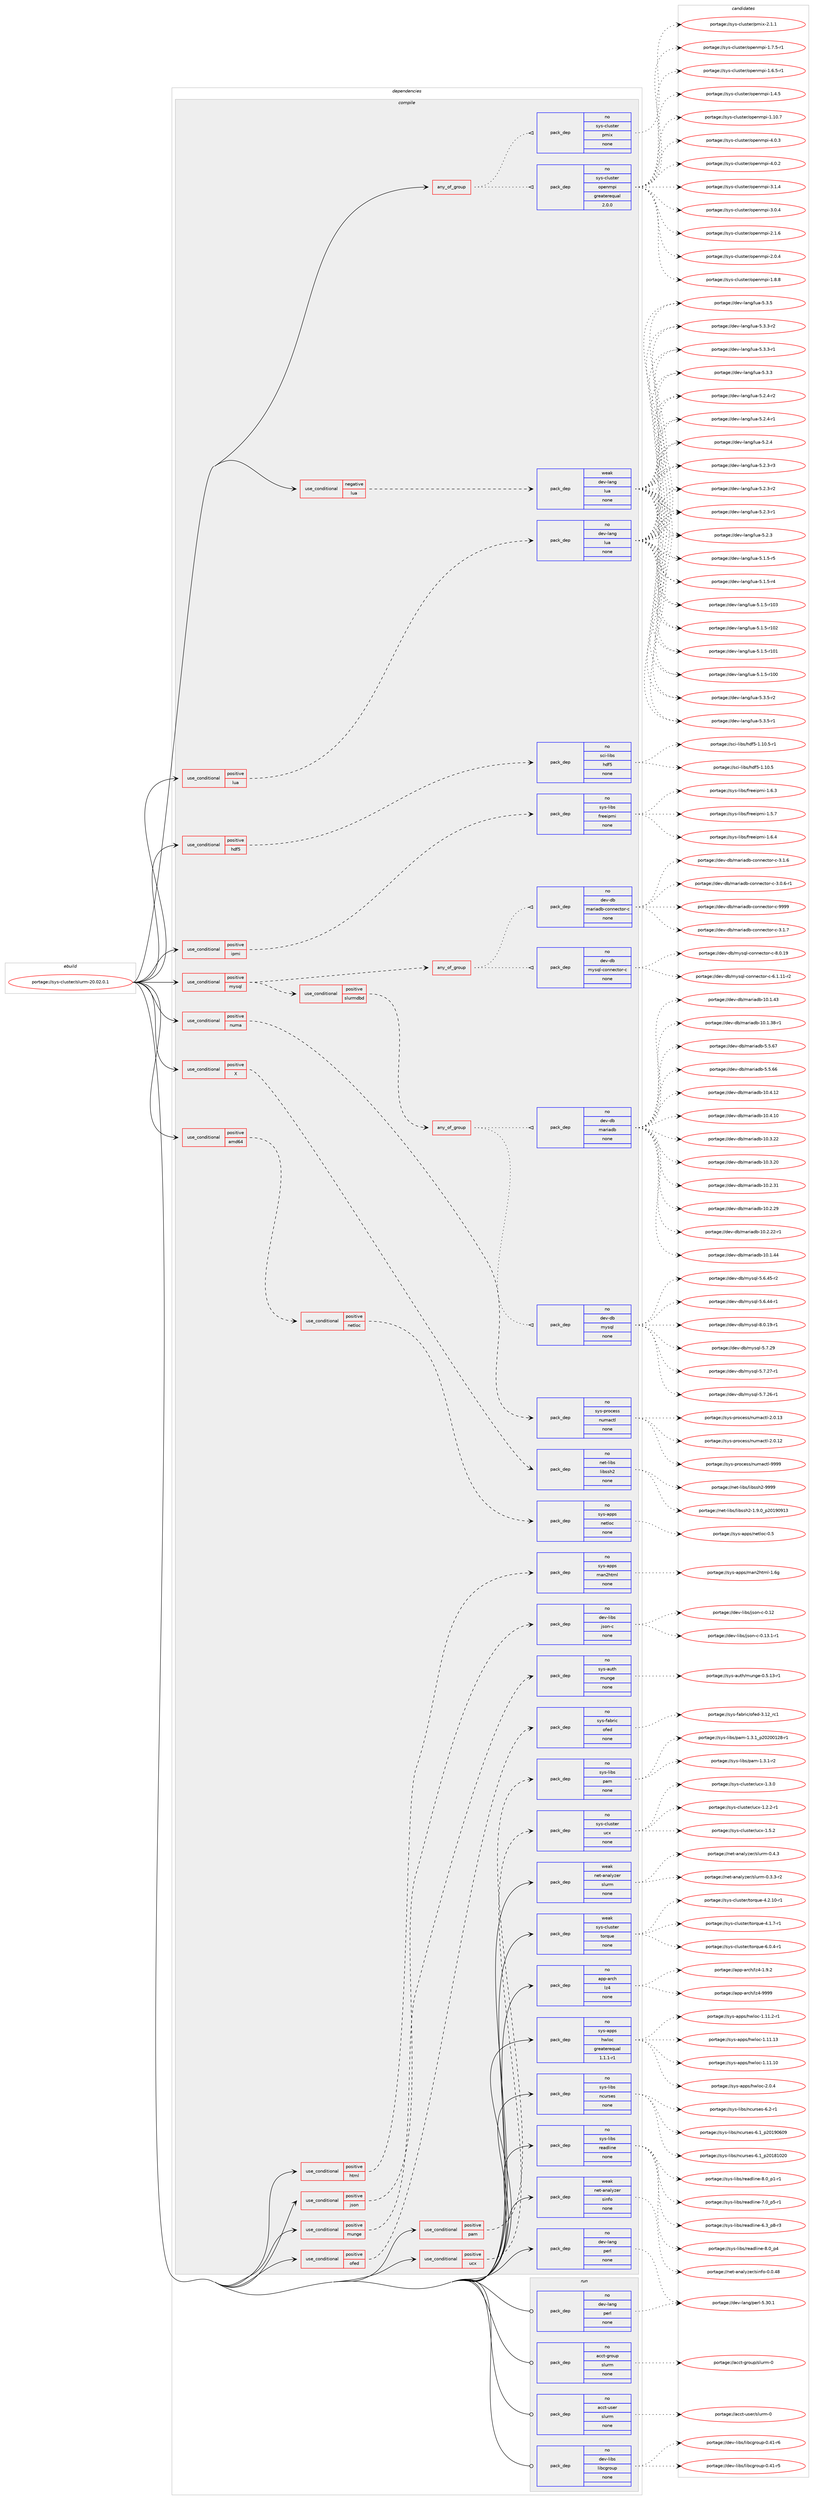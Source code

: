 digraph prolog {

# *************
# Graph options
# *************

newrank=true;
concentrate=true;
compound=true;
graph [rankdir=LR,fontname=Helvetica,fontsize=10,ranksep=1.5];#, ranksep=2.5, nodesep=0.2];
edge  [arrowhead=vee];
node  [fontname=Helvetica,fontsize=10];

# **********
# The ebuild
# **********

subgraph cluster_leftcol {
color=gray;
rank=same;
label=<<i>ebuild</i>>;
id [label="portage://sys-cluster/slurm-20.02.0.1", color=red, width=4, href="../sys-cluster/slurm-20.02.0.1.svg"];
}

# ****************
# The dependencies
# ****************

subgraph cluster_midcol {
color=gray;
label=<<i>dependencies</i>>;
subgraph cluster_compile {
fillcolor="#eeeeee";
style=filled;
label=<<i>compile</i>>;
subgraph any116 {
dependency6524 [label=<<TABLE BORDER="0" CELLBORDER="1" CELLSPACING="0" CELLPADDING="4"><TR><TD CELLPADDING="10">any_of_group</TD></TR></TABLE>>, shape=none, color=red];subgraph pack5395 {
dependency6525 [label=<<TABLE BORDER="0" CELLBORDER="1" CELLSPACING="0" CELLPADDING="4" WIDTH="220"><TR><TD ROWSPAN="6" CELLPADDING="30">pack_dep</TD></TR><TR><TD WIDTH="110">no</TD></TR><TR><TD>sys-cluster</TD></TR><TR><TD>pmix</TD></TR><TR><TD>none</TD></TR><TR><TD></TD></TR></TABLE>>, shape=none, color=blue];
}
dependency6524:e -> dependency6525:w [weight=20,style="dotted",arrowhead="oinv"];
subgraph pack5396 {
dependency6526 [label=<<TABLE BORDER="0" CELLBORDER="1" CELLSPACING="0" CELLPADDING="4" WIDTH="220"><TR><TD ROWSPAN="6" CELLPADDING="30">pack_dep</TD></TR><TR><TD WIDTH="110">no</TD></TR><TR><TD>sys-cluster</TD></TR><TR><TD>openmpi</TD></TR><TR><TD>greaterequal</TD></TR><TR><TD>2.0.0</TD></TR></TABLE>>, shape=none, color=blue];
}
dependency6524:e -> dependency6526:w [weight=20,style="dotted",arrowhead="oinv"];
}
id:e -> dependency6524:w [weight=20,style="solid",arrowhead="vee"];
subgraph cond1011 {
dependency6527 [label=<<TABLE BORDER="0" CELLBORDER="1" CELLSPACING="0" CELLPADDING="4"><TR><TD ROWSPAN="3" CELLPADDING="10">use_conditional</TD></TR><TR><TD>negative</TD></TR><TR><TD>lua</TD></TR></TABLE>>, shape=none, color=red];
subgraph pack5397 {
dependency6528 [label=<<TABLE BORDER="0" CELLBORDER="1" CELLSPACING="0" CELLPADDING="4" WIDTH="220"><TR><TD ROWSPAN="6" CELLPADDING="30">pack_dep</TD></TR><TR><TD WIDTH="110">weak</TD></TR><TR><TD>dev-lang</TD></TR><TR><TD>lua</TD></TR><TR><TD>none</TD></TR><TR><TD></TD></TR></TABLE>>, shape=none, color=blue];
}
dependency6527:e -> dependency6528:w [weight=20,style="dashed",arrowhead="vee"];
}
id:e -> dependency6527:w [weight=20,style="solid",arrowhead="vee"];
subgraph cond1012 {
dependency6529 [label=<<TABLE BORDER="0" CELLBORDER="1" CELLSPACING="0" CELLPADDING="4"><TR><TD ROWSPAN="3" CELLPADDING="10">use_conditional</TD></TR><TR><TD>positive</TD></TR><TR><TD>X</TD></TR></TABLE>>, shape=none, color=red];
subgraph pack5398 {
dependency6530 [label=<<TABLE BORDER="0" CELLBORDER="1" CELLSPACING="0" CELLPADDING="4" WIDTH="220"><TR><TD ROWSPAN="6" CELLPADDING="30">pack_dep</TD></TR><TR><TD WIDTH="110">no</TD></TR><TR><TD>net-libs</TD></TR><TR><TD>libssh2</TD></TR><TR><TD>none</TD></TR><TR><TD></TD></TR></TABLE>>, shape=none, color=blue];
}
dependency6529:e -> dependency6530:w [weight=20,style="dashed",arrowhead="vee"];
}
id:e -> dependency6529:w [weight=20,style="solid",arrowhead="vee"];
subgraph cond1013 {
dependency6531 [label=<<TABLE BORDER="0" CELLBORDER="1" CELLSPACING="0" CELLPADDING="4"><TR><TD ROWSPAN="3" CELLPADDING="10">use_conditional</TD></TR><TR><TD>positive</TD></TR><TR><TD>amd64</TD></TR></TABLE>>, shape=none, color=red];
subgraph cond1014 {
dependency6532 [label=<<TABLE BORDER="0" CELLBORDER="1" CELLSPACING="0" CELLPADDING="4"><TR><TD ROWSPAN="3" CELLPADDING="10">use_conditional</TD></TR><TR><TD>positive</TD></TR><TR><TD>netloc</TD></TR></TABLE>>, shape=none, color=red];
subgraph pack5399 {
dependency6533 [label=<<TABLE BORDER="0" CELLBORDER="1" CELLSPACING="0" CELLPADDING="4" WIDTH="220"><TR><TD ROWSPAN="6" CELLPADDING="30">pack_dep</TD></TR><TR><TD WIDTH="110">no</TD></TR><TR><TD>sys-apps</TD></TR><TR><TD>netloc</TD></TR><TR><TD>none</TD></TR><TR><TD></TD></TR></TABLE>>, shape=none, color=blue];
}
dependency6532:e -> dependency6533:w [weight=20,style="dashed",arrowhead="vee"];
}
dependency6531:e -> dependency6532:w [weight=20,style="dashed",arrowhead="vee"];
}
id:e -> dependency6531:w [weight=20,style="solid",arrowhead="vee"];
subgraph cond1015 {
dependency6534 [label=<<TABLE BORDER="0" CELLBORDER="1" CELLSPACING="0" CELLPADDING="4"><TR><TD ROWSPAN="3" CELLPADDING="10">use_conditional</TD></TR><TR><TD>positive</TD></TR><TR><TD>hdf5</TD></TR></TABLE>>, shape=none, color=red];
subgraph pack5400 {
dependency6535 [label=<<TABLE BORDER="0" CELLBORDER="1" CELLSPACING="0" CELLPADDING="4" WIDTH="220"><TR><TD ROWSPAN="6" CELLPADDING="30">pack_dep</TD></TR><TR><TD WIDTH="110">no</TD></TR><TR><TD>sci-libs</TD></TR><TR><TD>hdf5</TD></TR><TR><TD>none</TD></TR><TR><TD></TD></TR></TABLE>>, shape=none, color=blue];
}
dependency6534:e -> dependency6535:w [weight=20,style="dashed",arrowhead="vee"];
}
id:e -> dependency6534:w [weight=20,style="solid",arrowhead="vee"];
subgraph cond1016 {
dependency6536 [label=<<TABLE BORDER="0" CELLBORDER="1" CELLSPACING="0" CELLPADDING="4"><TR><TD ROWSPAN="3" CELLPADDING="10">use_conditional</TD></TR><TR><TD>positive</TD></TR><TR><TD>html</TD></TR></TABLE>>, shape=none, color=red];
subgraph pack5401 {
dependency6537 [label=<<TABLE BORDER="0" CELLBORDER="1" CELLSPACING="0" CELLPADDING="4" WIDTH="220"><TR><TD ROWSPAN="6" CELLPADDING="30">pack_dep</TD></TR><TR><TD WIDTH="110">no</TD></TR><TR><TD>sys-apps</TD></TR><TR><TD>man2html</TD></TR><TR><TD>none</TD></TR><TR><TD></TD></TR></TABLE>>, shape=none, color=blue];
}
dependency6536:e -> dependency6537:w [weight=20,style="dashed",arrowhead="vee"];
}
id:e -> dependency6536:w [weight=20,style="solid",arrowhead="vee"];
subgraph cond1017 {
dependency6538 [label=<<TABLE BORDER="0" CELLBORDER="1" CELLSPACING="0" CELLPADDING="4"><TR><TD ROWSPAN="3" CELLPADDING="10">use_conditional</TD></TR><TR><TD>positive</TD></TR><TR><TD>ipmi</TD></TR></TABLE>>, shape=none, color=red];
subgraph pack5402 {
dependency6539 [label=<<TABLE BORDER="0" CELLBORDER="1" CELLSPACING="0" CELLPADDING="4" WIDTH="220"><TR><TD ROWSPAN="6" CELLPADDING="30">pack_dep</TD></TR><TR><TD WIDTH="110">no</TD></TR><TR><TD>sys-libs</TD></TR><TR><TD>freeipmi</TD></TR><TR><TD>none</TD></TR><TR><TD></TD></TR></TABLE>>, shape=none, color=blue];
}
dependency6538:e -> dependency6539:w [weight=20,style="dashed",arrowhead="vee"];
}
id:e -> dependency6538:w [weight=20,style="solid",arrowhead="vee"];
subgraph cond1018 {
dependency6540 [label=<<TABLE BORDER="0" CELLBORDER="1" CELLSPACING="0" CELLPADDING="4"><TR><TD ROWSPAN="3" CELLPADDING="10">use_conditional</TD></TR><TR><TD>positive</TD></TR><TR><TD>json</TD></TR></TABLE>>, shape=none, color=red];
subgraph pack5403 {
dependency6541 [label=<<TABLE BORDER="0" CELLBORDER="1" CELLSPACING="0" CELLPADDING="4" WIDTH="220"><TR><TD ROWSPAN="6" CELLPADDING="30">pack_dep</TD></TR><TR><TD WIDTH="110">no</TD></TR><TR><TD>dev-libs</TD></TR><TR><TD>json-c</TD></TR><TR><TD>none</TD></TR><TR><TD></TD></TR></TABLE>>, shape=none, color=blue];
}
dependency6540:e -> dependency6541:w [weight=20,style="dashed",arrowhead="vee"];
}
id:e -> dependency6540:w [weight=20,style="solid",arrowhead="vee"];
subgraph cond1019 {
dependency6542 [label=<<TABLE BORDER="0" CELLBORDER="1" CELLSPACING="0" CELLPADDING="4"><TR><TD ROWSPAN="3" CELLPADDING="10">use_conditional</TD></TR><TR><TD>positive</TD></TR><TR><TD>lua</TD></TR></TABLE>>, shape=none, color=red];
subgraph pack5404 {
dependency6543 [label=<<TABLE BORDER="0" CELLBORDER="1" CELLSPACING="0" CELLPADDING="4" WIDTH="220"><TR><TD ROWSPAN="6" CELLPADDING="30">pack_dep</TD></TR><TR><TD WIDTH="110">no</TD></TR><TR><TD>dev-lang</TD></TR><TR><TD>lua</TD></TR><TR><TD>none</TD></TR><TR><TD></TD></TR></TABLE>>, shape=none, color=blue];
}
dependency6542:e -> dependency6543:w [weight=20,style="dashed",arrowhead="vee"];
}
id:e -> dependency6542:w [weight=20,style="solid",arrowhead="vee"];
subgraph cond1020 {
dependency6544 [label=<<TABLE BORDER="0" CELLBORDER="1" CELLSPACING="0" CELLPADDING="4"><TR><TD ROWSPAN="3" CELLPADDING="10">use_conditional</TD></TR><TR><TD>positive</TD></TR><TR><TD>munge</TD></TR></TABLE>>, shape=none, color=red];
subgraph pack5405 {
dependency6545 [label=<<TABLE BORDER="0" CELLBORDER="1" CELLSPACING="0" CELLPADDING="4" WIDTH="220"><TR><TD ROWSPAN="6" CELLPADDING="30">pack_dep</TD></TR><TR><TD WIDTH="110">no</TD></TR><TR><TD>sys-auth</TD></TR><TR><TD>munge</TD></TR><TR><TD>none</TD></TR><TR><TD></TD></TR></TABLE>>, shape=none, color=blue];
}
dependency6544:e -> dependency6545:w [weight=20,style="dashed",arrowhead="vee"];
}
id:e -> dependency6544:w [weight=20,style="solid",arrowhead="vee"];
subgraph cond1021 {
dependency6546 [label=<<TABLE BORDER="0" CELLBORDER="1" CELLSPACING="0" CELLPADDING="4"><TR><TD ROWSPAN="3" CELLPADDING="10">use_conditional</TD></TR><TR><TD>positive</TD></TR><TR><TD>mysql</TD></TR></TABLE>>, shape=none, color=red];
subgraph any117 {
dependency6547 [label=<<TABLE BORDER="0" CELLBORDER="1" CELLSPACING="0" CELLPADDING="4"><TR><TD CELLPADDING="10">any_of_group</TD></TR></TABLE>>, shape=none, color=red];subgraph pack5406 {
dependency6548 [label=<<TABLE BORDER="0" CELLBORDER="1" CELLSPACING="0" CELLPADDING="4" WIDTH="220"><TR><TD ROWSPAN="6" CELLPADDING="30">pack_dep</TD></TR><TR><TD WIDTH="110">no</TD></TR><TR><TD>dev-db</TD></TR><TR><TD>mariadb-connector-c</TD></TR><TR><TD>none</TD></TR><TR><TD></TD></TR></TABLE>>, shape=none, color=blue];
}
dependency6547:e -> dependency6548:w [weight=20,style="dotted",arrowhead="oinv"];
subgraph pack5407 {
dependency6549 [label=<<TABLE BORDER="0" CELLBORDER="1" CELLSPACING="0" CELLPADDING="4" WIDTH="220"><TR><TD ROWSPAN="6" CELLPADDING="30">pack_dep</TD></TR><TR><TD WIDTH="110">no</TD></TR><TR><TD>dev-db</TD></TR><TR><TD>mysql-connector-c</TD></TR><TR><TD>none</TD></TR><TR><TD></TD></TR></TABLE>>, shape=none, color=blue];
}
dependency6547:e -> dependency6549:w [weight=20,style="dotted",arrowhead="oinv"];
}
dependency6546:e -> dependency6547:w [weight=20,style="dashed",arrowhead="vee"];
subgraph cond1022 {
dependency6550 [label=<<TABLE BORDER="0" CELLBORDER="1" CELLSPACING="0" CELLPADDING="4"><TR><TD ROWSPAN="3" CELLPADDING="10">use_conditional</TD></TR><TR><TD>positive</TD></TR><TR><TD>slurmdbd</TD></TR></TABLE>>, shape=none, color=red];
subgraph any118 {
dependency6551 [label=<<TABLE BORDER="0" CELLBORDER="1" CELLSPACING="0" CELLPADDING="4"><TR><TD CELLPADDING="10">any_of_group</TD></TR></TABLE>>, shape=none, color=red];subgraph pack5408 {
dependency6552 [label=<<TABLE BORDER="0" CELLBORDER="1" CELLSPACING="0" CELLPADDING="4" WIDTH="220"><TR><TD ROWSPAN="6" CELLPADDING="30">pack_dep</TD></TR><TR><TD WIDTH="110">no</TD></TR><TR><TD>dev-db</TD></TR><TR><TD>mariadb</TD></TR><TR><TD>none</TD></TR><TR><TD></TD></TR></TABLE>>, shape=none, color=blue];
}
dependency6551:e -> dependency6552:w [weight=20,style="dotted",arrowhead="oinv"];
subgraph pack5409 {
dependency6553 [label=<<TABLE BORDER="0" CELLBORDER="1" CELLSPACING="0" CELLPADDING="4" WIDTH="220"><TR><TD ROWSPAN="6" CELLPADDING="30">pack_dep</TD></TR><TR><TD WIDTH="110">no</TD></TR><TR><TD>dev-db</TD></TR><TR><TD>mysql</TD></TR><TR><TD>none</TD></TR><TR><TD></TD></TR></TABLE>>, shape=none, color=blue];
}
dependency6551:e -> dependency6553:w [weight=20,style="dotted",arrowhead="oinv"];
}
dependency6550:e -> dependency6551:w [weight=20,style="dashed",arrowhead="vee"];
}
dependency6546:e -> dependency6550:w [weight=20,style="dashed",arrowhead="vee"];
}
id:e -> dependency6546:w [weight=20,style="solid",arrowhead="vee"];
subgraph cond1023 {
dependency6554 [label=<<TABLE BORDER="0" CELLBORDER="1" CELLSPACING="0" CELLPADDING="4"><TR><TD ROWSPAN="3" CELLPADDING="10">use_conditional</TD></TR><TR><TD>positive</TD></TR><TR><TD>numa</TD></TR></TABLE>>, shape=none, color=red];
subgraph pack5410 {
dependency6555 [label=<<TABLE BORDER="0" CELLBORDER="1" CELLSPACING="0" CELLPADDING="4" WIDTH="220"><TR><TD ROWSPAN="6" CELLPADDING="30">pack_dep</TD></TR><TR><TD WIDTH="110">no</TD></TR><TR><TD>sys-process</TD></TR><TR><TD>numactl</TD></TR><TR><TD>none</TD></TR><TR><TD></TD></TR></TABLE>>, shape=none, color=blue];
}
dependency6554:e -> dependency6555:w [weight=20,style="dashed",arrowhead="vee"];
}
id:e -> dependency6554:w [weight=20,style="solid",arrowhead="vee"];
subgraph cond1024 {
dependency6556 [label=<<TABLE BORDER="0" CELLBORDER="1" CELLSPACING="0" CELLPADDING="4"><TR><TD ROWSPAN="3" CELLPADDING="10">use_conditional</TD></TR><TR><TD>positive</TD></TR><TR><TD>ofed</TD></TR></TABLE>>, shape=none, color=red];
subgraph pack5411 {
dependency6557 [label=<<TABLE BORDER="0" CELLBORDER="1" CELLSPACING="0" CELLPADDING="4" WIDTH="220"><TR><TD ROWSPAN="6" CELLPADDING="30">pack_dep</TD></TR><TR><TD WIDTH="110">no</TD></TR><TR><TD>sys-fabric</TD></TR><TR><TD>ofed</TD></TR><TR><TD>none</TD></TR><TR><TD></TD></TR></TABLE>>, shape=none, color=blue];
}
dependency6556:e -> dependency6557:w [weight=20,style="dashed",arrowhead="vee"];
}
id:e -> dependency6556:w [weight=20,style="solid",arrowhead="vee"];
subgraph cond1025 {
dependency6558 [label=<<TABLE BORDER="0" CELLBORDER="1" CELLSPACING="0" CELLPADDING="4"><TR><TD ROWSPAN="3" CELLPADDING="10">use_conditional</TD></TR><TR><TD>positive</TD></TR><TR><TD>pam</TD></TR></TABLE>>, shape=none, color=red];
subgraph pack5412 {
dependency6559 [label=<<TABLE BORDER="0" CELLBORDER="1" CELLSPACING="0" CELLPADDING="4" WIDTH="220"><TR><TD ROWSPAN="6" CELLPADDING="30">pack_dep</TD></TR><TR><TD WIDTH="110">no</TD></TR><TR><TD>sys-libs</TD></TR><TR><TD>pam</TD></TR><TR><TD>none</TD></TR><TR><TD></TD></TR></TABLE>>, shape=none, color=blue];
}
dependency6558:e -> dependency6559:w [weight=20,style="dashed",arrowhead="vee"];
}
id:e -> dependency6558:w [weight=20,style="solid",arrowhead="vee"];
subgraph cond1026 {
dependency6560 [label=<<TABLE BORDER="0" CELLBORDER="1" CELLSPACING="0" CELLPADDING="4"><TR><TD ROWSPAN="3" CELLPADDING="10">use_conditional</TD></TR><TR><TD>positive</TD></TR><TR><TD>ucx</TD></TR></TABLE>>, shape=none, color=red];
subgraph pack5413 {
dependency6561 [label=<<TABLE BORDER="0" CELLBORDER="1" CELLSPACING="0" CELLPADDING="4" WIDTH="220"><TR><TD ROWSPAN="6" CELLPADDING="30">pack_dep</TD></TR><TR><TD WIDTH="110">no</TD></TR><TR><TD>sys-cluster</TD></TR><TR><TD>ucx</TD></TR><TR><TD>none</TD></TR><TR><TD></TD></TR></TABLE>>, shape=none, color=blue];
}
dependency6560:e -> dependency6561:w [weight=20,style="dashed",arrowhead="vee"];
}
id:e -> dependency6560:w [weight=20,style="solid",arrowhead="vee"];
subgraph pack5414 {
dependency6562 [label=<<TABLE BORDER="0" CELLBORDER="1" CELLSPACING="0" CELLPADDING="4" WIDTH="220"><TR><TD ROWSPAN="6" CELLPADDING="30">pack_dep</TD></TR><TR><TD WIDTH="110">no</TD></TR><TR><TD>app-arch</TD></TR><TR><TD>lz4</TD></TR><TR><TD>none</TD></TR><TR><TD></TD></TR></TABLE>>, shape=none, color=blue];
}
id:e -> dependency6562:w [weight=20,style="solid",arrowhead="vee"];
subgraph pack5415 {
dependency6563 [label=<<TABLE BORDER="0" CELLBORDER="1" CELLSPACING="0" CELLPADDING="4" WIDTH="220"><TR><TD ROWSPAN="6" CELLPADDING="30">pack_dep</TD></TR><TR><TD WIDTH="110">no</TD></TR><TR><TD>dev-lang</TD></TR><TR><TD>perl</TD></TR><TR><TD>none</TD></TR><TR><TD></TD></TR></TABLE>>, shape=none, color=blue];
}
id:e -> dependency6563:w [weight=20,style="solid",arrowhead="vee"];
subgraph pack5416 {
dependency6564 [label=<<TABLE BORDER="0" CELLBORDER="1" CELLSPACING="0" CELLPADDING="4" WIDTH="220"><TR><TD ROWSPAN="6" CELLPADDING="30">pack_dep</TD></TR><TR><TD WIDTH="110">no</TD></TR><TR><TD>sys-apps</TD></TR><TR><TD>hwloc</TD></TR><TR><TD>greaterequal</TD></TR><TR><TD>1.1.1-r1</TD></TR></TABLE>>, shape=none, color=blue];
}
id:e -> dependency6564:w [weight=20,style="solid",arrowhead="vee"];
subgraph pack5417 {
dependency6565 [label=<<TABLE BORDER="0" CELLBORDER="1" CELLSPACING="0" CELLPADDING="4" WIDTH="220"><TR><TD ROWSPAN="6" CELLPADDING="30">pack_dep</TD></TR><TR><TD WIDTH="110">no</TD></TR><TR><TD>sys-libs</TD></TR><TR><TD>ncurses</TD></TR><TR><TD>none</TD></TR><TR><TD></TD></TR></TABLE>>, shape=none, color=blue];
}
id:e -> dependency6565:w [weight=20,style="solid",arrowhead="vee"];
subgraph pack5418 {
dependency6566 [label=<<TABLE BORDER="0" CELLBORDER="1" CELLSPACING="0" CELLPADDING="4" WIDTH="220"><TR><TD ROWSPAN="6" CELLPADDING="30">pack_dep</TD></TR><TR><TD WIDTH="110">no</TD></TR><TR><TD>sys-libs</TD></TR><TR><TD>readline</TD></TR><TR><TD>none</TD></TR><TR><TD></TD></TR></TABLE>>, shape=none, color=blue];
}
id:e -> dependency6566:w [weight=20,style="solid",arrowhead="vee"];
subgraph pack5419 {
dependency6567 [label=<<TABLE BORDER="0" CELLBORDER="1" CELLSPACING="0" CELLPADDING="4" WIDTH="220"><TR><TD ROWSPAN="6" CELLPADDING="30">pack_dep</TD></TR><TR><TD WIDTH="110">weak</TD></TR><TR><TD>net-analyzer</TD></TR><TR><TD>sinfo</TD></TR><TR><TD>none</TD></TR><TR><TD></TD></TR></TABLE>>, shape=none, color=blue];
}
id:e -> dependency6567:w [weight=20,style="solid",arrowhead="vee"];
subgraph pack5420 {
dependency6568 [label=<<TABLE BORDER="0" CELLBORDER="1" CELLSPACING="0" CELLPADDING="4" WIDTH="220"><TR><TD ROWSPAN="6" CELLPADDING="30">pack_dep</TD></TR><TR><TD WIDTH="110">weak</TD></TR><TR><TD>net-analyzer</TD></TR><TR><TD>slurm</TD></TR><TR><TD>none</TD></TR><TR><TD></TD></TR></TABLE>>, shape=none, color=blue];
}
id:e -> dependency6568:w [weight=20,style="solid",arrowhead="vee"];
subgraph pack5421 {
dependency6569 [label=<<TABLE BORDER="0" CELLBORDER="1" CELLSPACING="0" CELLPADDING="4" WIDTH="220"><TR><TD ROWSPAN="6" CELLPADDING="30">pack_dep</TD></TR><TR><TD WIDTH="110">weak</TD></TR><TR><TD>sys-cluster</TD></TR><TR><TD>torque</TD></TR><TR><TD>none</TD></TR><TR><TD></TD></TR></TABLE>>, shape=none, color=blue];
}
id:e -> dependency6569:w [weight=20,style="solid",arrowhead="vee"];
}
subgraph cluster_compileandrun {
fillcolor="#eeeeee";
style=filled;
label=<<i>compile and run</i>>;
}
subgraph cluster_run {
fillcolor="#eeeeee";
style=filled;
label=<<i>run</i>>;
subgraph pack5422 {
dependency6570 [label=<<TABLE BORDER="0" CELLBORDER="1" CELLSPACING="0" CELLPADDING="4" WIDTH="220"><TR><TD ROWSPAN="6" CELLPADDING="30">pack_dep</TD></TR><TR><TD WIDTH="110">no</TD></TR><TR><TD>acct-group</TD></TR><TR><TD>slurm</TD></TR><TR><TD>none</TD></TR><TR><TD></TD></TR></TABLE>>, shape=none, color=blue];
}
id:e -> dependency6570:w [weight=20,style="solid",arrowhead="odot"];
subgraph pack5423 {
dependency6571 [label=<<TABLE BORDER="0" CELLBORDER="1" CELLSPACING="0" CELLPADDING="4" WIDTH="220"><TR><TD ROWSPAN="6" CELLPADDING="30">pack_dep</TD></TR><TR><TD WIDTH="110">no</TD></TR><TR><TD>acct-user</TD></TR><TR><TD>slurm</TD></TR><TR><TD>none</TD></TR><TR><TD></TD></TR></TABLE>>, shape=none, color=blue];
}
id:e -> dependency6571:w [weight=20,style="solid",arrowhead="odot"];
subgraph pack5424 {
dependency6572 [label=<<TABLE BORDER="0" CELLBORDER="1" CELLSPACING="0" CELLPADDING="4" WIDTH="220"><TR><TD ROWSPAN="6" CELLPADDING="30">pack_dep</TD></TR><TR><TD WIDTH="110">no</TD></TR><TR><TD>dev-lang</TD></TR><TR><TD>perl</TD></TR><TR><TD>none</TD></TR><TR><TD></TD></TR></TABLE>>, shape=none, color=blue];
}
id:e -> dependency6572:w [weight=20,style="solid",arrowhead="odot"];
subgraph pack5425 {
dependency6573 [label=<<TABLE BORDER="0" CELLBORDER="1" CELLSPACING="0" CELLPADDING="4" WIDTH="220"><TR><TD ROWSPAN="6" CELLPADDING="30">pack_dep</TD></TR><TR><TD WIDTH="110">no</TD></TR><TR><TD>dev-libs</TD></TR><TR><TD>libcgroup</TD></TR><TR><TD>none</TD></TR><TR><TD></TD></TR></TABLE>>, shape=none, color=blue];
}
id:e -> dependency6573:w [weight=20,style="solid",arrowhead="odot"];
}
}

# **************
# The candidates
# **************

subgraph cluster_choices {
rank=same;
color=gray;
label=<<i>candidates</i>>;

subgraph choice5395 {
color=black;
nodesep=1;
choice115121115459910811711511610111447112109105120455046494649 [label="portage://sys-cluster/pmix-2.1.1", color=red, width=4,href="../sys-cluster/pmix-2.1.1.svg"];
dependency6525:e -> choice115121115459910811711511610111447112109105120455046494649:w [style=dotted,weight="100"];
}
subgraph choice5396 {
color=black;
nodesep=1;
choice115121115459910811711511610111447111112101110109112105455246484651 [label="portage://sys-cluster/openmpi-4.0.3", color=red, width=4,href="../sys-cluster/openmpi-4.0.3.svg"];
choice115121115459910811711511610111447111112101110109112105455246484650 [label="portage://sys-cluster/openmpi-4.0.2", color=red, width=4,href="../sys-cluster/openmpi-4.0.2.svg"];
choice115121115459910811711511610111447111112101110109112105455146494652 [label="portage://sys-cluster/openmpi-3.1.4", color=red, width=4,href="../sys-cluster/openmpi-3.1.4.svg"];
choice115121115459910811711511610111447111112101110109112105455146484652 [label="portage://sys-cluster/openmpi-3.0.4", color=red, width=4,href="../sys-cluster/openmpi-3.0.4.svg"];
choice115121115459910811711511610111447111112101110109112105455046494654 [label="portage://sys-cluster/openmpi-2.1.6", color=red, width=4,href="../sys-cluster/openmpi-2.1.6.svg"];
choice115121115459910811711511610111447111112101110109112105455046484652 [label="portage://sys-cluster/openmpi-2.0.4", color=red, width=4,href="../sys-cluster/openmpi-2.0.4.svg"];
choice115121115459910811711511610111447111112101110109112105454946564656 [label="portage://sys-cluster/openmpi-1.8.8", color=red, width=4,href="../sys-cluster/openmpi-1.8.8.svg"];
choice1151211154599108117115116101114471111121011101091121054549465546534511449 [label="portage://sys-cluster/openmpi-1.7.5-r1", color=red, width=4,href="../sys-cluster/openmpi-1.7.5-r1.svg"];
choice1151211154599108117115116101114471111121011101091121054549465446534511449 [label="portage://sys-cluster/openmpi-1.6.5-r1", color=red, width=4,href="../sys-cluster/openmpi-1.6.5-r1.svg"];
choice115121115459910811711511610111447111112101110109112105454946524653 [label="portage://sys-cluster/openmpi-1.4.5", color=red, width=4,href="../sys-cluster/openmpi-1.4.5.svg"];
choice11512111545991081171151161011144711111210111010911210545494649484655 [label="portage://sys-cluster/openmpi-1.10.7", color=red, width=4,href="../sys-cluster/openmpi-1.10.7.svg"];
dependency6526:e -> choice115121115459910811711511610111447111112101110109112105455246484651:w [style=dotted,weight="100"];
dependency6526:e -> choice115121115459910811711511610111447111112101110109112105455246484650:w [style=dotted,weight="100"];
dependency6526:e -> choice115121115459910811711511610111447111112101110109112105455146494652:w [style=dotted,weight="100"];
dependency6526:e -> choice115121115459910811711511610111447111112101110109112105455146484652:w [style=dotted,weight="100"];
dependency6526:e -> choice115121115459910811711511610111447111112101110109112105455046494654:w [style=dotted,weight="100"];
dependency6526:e -> choice115121115459910811711511610111447111112101110109112105455046484652:w [style=dotted,weight="100"];
dependency6526:e -> choice115121115459910811711511610111447111112101110109112105454946564656:w [style=dotted,weight="100"];
dependency6526:e -> choice1151211154599108117115116101114471111121011101091121054549465546534511449:w [style=dotted,weight="100"];
dependency6526:e -> choice1151211154599108117115116101114471111121011101091121054549465446534511449:w [style=dotted,weight="100"];
dependency6526:e -> choice115121115459910811711511610111447111112101110109112105454946524653:w [style=dotted,weight="100"];
dependency6526:e -> choice11512111545991081171151161011144711111210111010911210545494649484655:w [style=dotted,weight="100"];
}
subgraph choice5397 {
color=black;
nodesep=1;
choice100101118451089711010347108117974553465146534511450 [label="portage://dev-lang/lua-5.3.5-r2", color=red, width=4,href="../dev-lang/lua-5.3.5-r2.svg"];
choice100101118451089711010347108117974553465146534511449 [label="portage://dev-lang/lua-5.3.5-r1", color=red, width=4,href="../dev-lang/lua-5.3.5-r1.svg"];
choice10010111845108971101034710811797455346514653 [label="portage://dev-lang/lua-5.3.5", color=red, width=4,href="../dev-lang/lua-5.3.5.svg"];
choice100101118451089711010347108117974553465146514511450 [label="portage://dev-lang/lua-5.3.3-r2", color=red, width=4,href="../dev-lang/lua-5.3.3-r2.svg"];
choice100101118451089711010347108117974553465146514511449 [label="portage://dev-lang/lua-5.3.3-r1", color=red, width=4,href="../dev-lang/lua-5.3.3-r1.svg"];
choice10010111845108971101034710811797455346514651 [label="portage://dev-lang/lua-5.3.3", color=red, width=4,href="../dev-lang/lua-5.3.3.svg"];
choice100101118451089711010347108117974553465046524511450 [label="portage://dev-lang/lua-5.2.4-r2", color=red, width=4,href="../dev-lang/lua-5.2.4-r2.svg"];
choice100101118451089711010347108117974553465046524511449 [label="portage://dev-lang/lua-5.2.4-r1", color=red, width=4,href="../dev-lang/lua-5.2.4-r1.svg"];
choice10010111845108971101034710811797455346504652 [label="portage://dev-lang/lua-5.2.4", color=red, width=4,href="../dev-lang/lua-5.2.4.svg"];
choice100101118451089711010347108117974553465046514511451 [label="portage://dev-lang/lua-5.2.3-r3", color=red, width=4,href="../dev-lang/lua-5.2.3-r3.svg"];
choice100101118451089711010347108117974553465046514511450 [label="portage://dev-lang/lua-5.2.3-r2", color=red, width=4,href="../dev-lang/lua-5.2.3-r2.svg"];
choice100101118451089711010347108117974553465046514511449 [label="portage://dev-lang/lua-5.2.3-r1", color=red, width=4,href="../dev-lang/lua-5.2.3-r1.svg"];
choice10010111845108971101034710811797455346504651 [label="portage://dev-lang/lua-5.2.3", color=red, width=4,href="../dev-lang/lua-5.2.3.svg"];
choice100101118451089711010347108117974553464946534511453 [label="portage://dev-lang/lua-5.1.5-r5", color=red, width=4,href="../dev-lang/lua-5.1.5-r5.svg"];
choice100101118451089711010347108117974553464946534511452 [label="portage://dev-lang/lua-5.1.5-r4", color=red, width=4,href="../dev-lang/lua-5.1.5-r4.svg"];
choice1001011184510897110103471081179745534649465345114494851 [label="portage://dev-lang/lua-5.1.5-r103", color=red, width=4,href="../dev-lang/lua-5.1.5-r103.svg"];
choice1001011184510897110103471081179745534649465345114494850 [label="portage://dev-lang/lua-5.1.5-r102", color=red, width=4,href="../dev-lang/lua-5.1.5-r102.svg"];
choice1001011184510897110103471081179745534649465345114494849 [label="portage://dev-lang/lua-5.1.5-r101", color=red, width=4,href="../dev-lang/lua-5.1.5-r101.svg"];
choice1001011184510897110103471081179745534649465345114494848 [label="portage://dev-lang/lua-5.1.5-r100", color=red, width=4,href="../dev-lang/lua-5.1.5-r100.svg"];
dependency6528:e -> choice100101118451089711010347108117974553465146534511450:w [style=dotted,weight="100"];
dependency6528:e -> choice100101118451089711010347108117974553465146534511449:w [style=dotted,weight="100"];
dependency6528:e -> choice10010111845108971101034710811797455346514653:w [style=dotted,weight="100"];
dependency6528:e -> choice100101118451089711010347108117974553465146514511450:w [style=dotted,weight="100"];
dependency6528:e -> choice100101118451089711010347108117974553465146514511449:w [style=dotted,weight="100"];
dependency6528:e -> choice10010111845108971101034710811797455346514651:w [style=dotted,weight="100"];
dependency6528:e -> choice100101118451089711010347108117974553465046524511450:w [style=dotted,weight="100"];
dependency6528:e -> choice100101118451089711010347108117974553465046524511449:w [style=dotted,weight="100"];
dependency6528:e -> choice10010111845108971101034710811797455346504652:w [style=dotted,weight="100"];
dependency6528:e -> choice100101118451089711010347108117974553465046514511451:w [style=dotted,weight="100"];
dependency6528:e -> choice100101118451089711010347108117974553465046514511450:w [style=dotted,weight="100"];
dependency6528:e -> choice100101118451089711010347108117974553465046514511449:w [style=dotted,weight="100"];
dependency6528:e -> choice10010111845108971101034710811797455346504651:w [style=dotted,weight="100"];
dependency6528:e -> choice100101118451089711010347108117974553464946534511453:w [style=dotted,weight="100"];
dependency6528:e -> choice100101118451089711010347108117974553464946534511452:w [style=dotted,weight="100"];
dependency6528:e -> choice1001011184510897110103471081179745534649465345114494851:w [style=dotted,weight="100"];
dependency6528:e -> choice1001011184510897110103471081179745534649465345114494850:w [style=dotted,weight="100"];
dependency6528:e -> choice1001011184510897110103471081179745534649465345114494849:w [style=dotted,weight="100"];
dependency6528:e -> choice1001011184510897110103471081179745534649465345114494848:w [style=dotted,weight="100"];
}
subgraph choice5398 {
color=black;
nodesep=1;
choice11010111645108105981154710810598115115104504557575757 [label="portage://net-libs/libssh2-9999", color=red, width=4,href="../net-libs/libssh2-9999.svg"];
choice1101011164510810598115471081059811511510450454946574648951125048495748574951 [label="portage://net-libs/libssh2-1.9.0_p20190913", color=red, width=4,href="../net-libs/libssh2-1.9.0_p20190913.svg"];
dependency6530:e -> choice11010111645108105981154710810598115115104504557575757:w [style=dotted,weight="100"];
dependency6530:e -> choice1101011164510810598115471081059811511510450454946574648951125048495748574951:w [style=dotted,weight="100"];
}
subgraph choice5399 {
color=black;
nodesep=1;
choice1151211154597112112115471101011161081119945484653 [label="portage://sys-apps/netloc-0.5", color=red, width=4,href="../sys-apps/netloc-0.5.svg"];
dependency6533:e -> choice1151211154597112112115471101011161081119945484653:w [style=dotted,weight="100"];
}
subgraph choice5400 {
color=black;
nodesep=1;
choice1159910545108105981154710410010253454946494846534511449 [label="portage://sci-libs/hdf5-1.10.5-r1", color=red, width=4,href="../sci-libs/hdf5-1.10.5-r1.svg"];
choice115991054510810598115471041001025345494649484653 [label="portage://sci-libs/hdf5-1.10.5", color=red, width=4,href="../sci-libs/hdf5-1.10.5.svg"];
dependency6535:e -> choice1159910545108105981154710410010253454946494846534511449:w [style=dotted,weight="100"];
dependency6535:e -> choice115991054510810598115471041001025345494649484653:w [style=dotted,weight="100"];
}
subgraph choice5401 {
color=black;
nodesep=1;
choice115121115459711211211547109971105010411610910845494654103 [label="portage://sys-apps/man2html-1.6g", color=red, width=4,href="../sys-apps/man2html-1.6g.svg"];
dependency6537:e -> choice115121115459711211211547109971105010411610910845494654103:w [style=dotted,weight="100"];
}
subgraph choice5402 {
color=black;
nodesep=1;
choice115121115451081059811547102114101101105112109105454946544652 [label="portage://sys-libs/freeipmi-1.6.4", color=red, width=4,href="../sys-libs/freeipmi-1.6.4.svg"];
choice115121115451081059811547102114101101105112109105454946544651 [label="portage://sys-libs/freeipmi-1.6.3", color=red, width=4,href="../sys-libs/freeipmi-1.6.3.svg"];
choice115121115451081059811547102114101101105112109105454946534655 [label="portage://sys-libs/freeipmi-1.5.7", color=red, width=4,href="../sys-libs/freeipmi-1.5.7.svg"];
dependency6539:e -> choice115121115451081059811547102114101101105112109105454946544652:w [style=dotted,weight="100"];
dependency6539:e -> choice115121115451081059811547102114101101105112109105454946544651:w [style=dotted,weight="100"];
dependency6539:e -> choice115121115451081059811547102114101101105112109105454946534655:w [style=dotted,weight="100"];
}
subgraph choice5403 {
color=black;
nodesep=1;
choice1001011184510810598115471061151111104599454846495146494511449 [label="portage://dev-libs/json-c-0.13.1-r1", color=red, width=4,href="../dev-libs/json-c-0.13.1-r1.svg"];
choice10010111845108105981154710611511111045994548464950 [label="portage://dev-libs/json-c-0.12", color=red, width=4,href="../dev-libs/json-c-0.12.svg"];
dependency6541:e -> choice1001011184510810598115471061151111104599454846495146494511449:w [style=dotted,weight="100"];
dependency6541:e -> choice10010111845108105981154710611511111045994548464950:w [style=dotted,weight="100"];
}
subgraph choice5404 {
color=black;
nodesep=1;
choice100101118451089711010347108117974553465146534511450 [label="portage://dev-lang/lua-5.3.5-r2", color=red, width=4,href="../dev-lang/lua-5.3.5-r2.svg"];
choice100101118451089711010347108117974553465146534511449 [label="portage://dev-lang/lua-5.3.5-r1", color=red, width=4,href="../dev-lang/lua-5.3.5-r1.svg"];
choice10010111845108971101034710811797455346514653 [label="portage://dev-lang/lua-5.3.5", color=red, width=4,href="../dev-lang/lua-5.3.5.svg"];
choice100101118451089711010347108117974553465146514511450 [label="portage://dev-lang/lua-5.3.3-r2", color=red, width=4,href="../dev-lang/lua-5.3.3-r2.svg"];
choice100101118451089711010347108117974553465146514511449 [label="portage://dev-lang/lua-5.3.3-r1", color=red, width=4,href="../dev-lang/lua-5.3.3-r1.svg"];
choice10010111845108971101034710811797455346514651 [label="portage://dev-lang/lua-5.3.3", color=red, width=4,href="../dev-lang/lua-5.3.3.svg"];
choice100101118451089711010347108117974553465046524511450 [label="portage://dev-lang/lua-5.2.4-r2", color=red, width=4,href="../dev-lang/lua-5.2.4-r2.svg"];
choice100101118451089711010347108117974553465046524511449 [label="portage://dev-lang/lua-5.2.4-r1", color=red, width=4,href="../dev-lang/lua-5.2.4-r1.svg"];
choice10010111845108971101034710811797455346504652 [label="portage://dev-lang/lua-5.2.4", color=red, width=4,href="../dev-lang/lua-5.2.4.svg"];
choice100101118451089711010347108117974553465046514511451 [label="portage://dev-lang/lua-5.2.3-r3", color=red, width=4,href="../dev-lang/lua-5.2.3-r3.svg"];
choice100101118451089711010347108117974553465046514511450 [label="portage://dev-lang/lua-5.2.3-r2", color=red, width=4,href="../dev-lang/lua-5.2.3-r2.svg"];
choice100101118451089711010347108117974553465046514511449 [label="portage://dev-lang/lua-5.2.3-r1", color=red, width=4,href="../dev-lang/lua-5.2.3-r1.svg"];
choice10010111845108971101034710811797455346504651 [label="portage://dev-lang/lua-5.2.3", color=red, width=4,href="../dev-lang/lua-5.2.3.svg"];
choice100101118451089711010347108117974553464946534511453 [label="portage://dev-lang/lua-5.1.5-r5", color=red, width=4,href="../dev-lang/lua-5.1.5-r5.svg"];
choice100101118451089711010347108117974553464946534511452 [label="portage://dev-lang/lua-5.1.5-r4", color=red, width=4,href="../dev-lang/lua-5.1.5-r4.svg"];
choice1001011184510897110103471081179745534649465345114494851 [label="portage://dev-lang/lua-5.1.5-r103", color=red, width=4,href="../dev-lang/lua-5.1.5-r103.svg"];
choice1001011184510897110103471081179745534649465345114494850 [label="portage://dev-lang/lua-5.1.5-r102", color=red, width=4,href="../dev-lang/lua-5.1.5-r102.svg"];
choice1001011184510897110103471081179745534649465345114494849 [label="portage://dev-lang/lua-5.1.5-r101", color=red, width=4,href="../dev-lang/lua-5.1.5-r101.svg"];
choice1001011184510897110103471081179745534649465345114494848 [label="portage://dev-lang/lua-5.1.5-r100", color=red, width=4,href="../dev-lang/lua-5.1.5-r100.svg"];
dependency6543:e -> choice100101118451089711010347108117974553465146534511450:w [style=dotted,weight="100"];
dependency6543:e -> choice100101118451089711010347108117974553465146534511449:w [style=dotted,weight="100"];
dependency6543:e -> choice10010111845108971101034710811797455346514653:w [style=dotted,weight="100"];
dependency6543:e -> choice100101118451089711010347108117974553465146514511450:w [style=dotted,weight="100"];
dependency6543:e -> choice100101118451089711010347108117974553465146514511449:w [style=dotted,weight="100"];
dependency6543:e -> choice10010111845108971101034710811797455346514651:w [style=dotted,weight="100"];
dependency6543:e -> choice100101118451089711010347108117974553465046524511450:w [style=dotted,weight="100"];
dependency6543:e -> choice100101118451089711010347108117974553465046524511449:w [style=dotted,weight="100"];
dependency6543:e -> choice10010111845108971101034710811797455346504652:w [style=dotted,weight="100"];
dependency6543:e -> choice100101118451089711010347108117974553465046514511451:w [style=dotted,weight="100"];
dependency6543:e -> choice100101118451089711010347108117974553465046514511450:w [style=dotted,weight="100"];
dependency6543:e -> choice100101118451089711010347108117974553465046514511449:w [style=dotted,weight="100"];
dependency6543:e -> choice10010111845108971101034710811797455346504651:w [style=dotted,weight="100"];
dependency6543:e -> choice100101118451089711010347108117974553464946534511453:w [style=dotted,weight="100"];
dependency6543:e -> choice100101118451089711010347108117974553464946534511452:w [style=dotted,weight="100"];
dependency6543:e -> choice1001011184510897110103471081179745534649465345114494851:w [style=dotted,weight="100"];
dependency6543:e -> choice1001011184510897110103471081179745534649465345114494850:w [style=dotted,weight="100"];
dependency6543:e -> choice1001011184510897110103471081179745534649465345114494849:w [style=dotted,weight="100"];
dependency6543:e -> choice1001011184510897110103471081179745534649465345114494848:w [style=dotted,weight="100"];
}
subgraph choice5405 {
color=black;
nodesep=1;
choice115121115459711711610447109117110103101454846534649514511449 [label="portage://sys-auth/munge-0.5.13-r1", color=red, width=4,href="../sys-auth/munge-0.5.13-r1.svg"];
dependency6545:e -> choice115121115459711711610447109117110103101454846534649514511449:w [style=dotted,weight="100"];
}
subgraph choice5406 {
color=black;
nodesep=1;
choice10010111845100984710997114105971009845991111101101019911611111445994557575757 [label="portage://dev-db/mariadb-connector-c-9999", color=red, width=4,href="../dev-db/mariadb-connector-c-9999.svg"];
choice1001011184510098471099711410597100984599111110110101991161111144599455146494655 [label="portage://dev-db/mariadb-connector-c-3.1.7", color=red, width=4,href="../dev-db/mariadb-connector-c-3.1.7.svg"];
choice1001011184510098471099711410597100984599111110110101991161111144599455146494654 [label="portage://dev-db/mariadb-connector-c-3.1.6", color=red, width=4,href="../dev-db/mariadb-connector-c-3.1.6.svg"];
choice10010111845100984710997114105971009845991111101101019911611111445994551464846544511449 [label="portage://dev-db/mariadb-connector-c-3.0.6-r1", color=red, width=4,href="../dev-db/mariadb-connector-c-3.0.6-r1.svg"];
dependency6548:e -> choice10010111845100984710997114105971009845991111101101019911611111445994557575757:w [style=dotted,weight="100"];
dependency6548:e -> choice1001011184510098471099711410597100984599111110110101991161111144599455146494655:w [style=dotted,weight="100"];
dependency6548:e -> choice1001011184510098471099711410597100984599111110110101991161111144599455146494654:w [style=dotted,weight="100"];
dependency6548:e -> choice10010111845100984710997114105971009845991111101101019911611111445994551464846544511449:w [style=dotted,weight="100"];
}
subgraph choice5407 {
color=black;
nodesep=1;
choice100101118451009847109121115113108459911111011010199116111114459945564648464957 [label="portage://dev-db/mysql-connector-c-8.0.19", color=red, width=4,href="../dev-db/mysql-connector-c-8.0.19.svg"];
choice1001011184510098471091211151131084599111110110101991161111144599455446494649494511450 [label="portage://dev-db/mysql-connector-c-6.1.11-r2", color=red, width=4,href="../dev-db/mysql-connector-c-6.1.11-r2.svg"];
dependency6549:e -> choice100101118451009847109121115113108459911111011010199116111114459945564648464957:w [style=dotted,weight="100"];
dependency6549:e -> choice1001011184510098471091211151131084599111110110101991161111144599455446494649494511450:w [style=dotted,weight="100"];
}
subgraph choice5408 {
color=black;
nodesep=1;
choice10010111845100984710997114105971009845534653465455 [label="portage://dev-db/mariadb-5.5.67", color=red, width=4,href="../dev-db/mariadb-5.5.67.svg"];
choice10010111845100984710997114105971009845534653465454 [label="portage://dev-db/mariadb-5.5.66", color=red, width=4,href="../dev-db/mariadb-5.5.66.svg"];
choice1001011184510098471099711410597100984549484652464950 [label="portage://dev-db/mariadb-10.4.12", color=red, width=4,href="../dev-db/mariadb-10.4.12.svg"];
choice1001011184510098471099711410597100984549484652464948 [label="portage://dev-db/mariadb-10.4.10", color=red, width=4,href="../dev-db/mariadb-10.4.10.svg"];
choice1001011184510098471099711410597100984549484651465050 [label="portage://dev-db/mariadb-10.3.22", color=red, width=4,href="../dev-db/mariadb-10.3.22.svg"];
choice1001011184510098471099711410597100984549484651465048 [label="portage://dev-db/mariadb-10.3.20", color=red, width=4,href="../dev-db/mariadb-10.3.20.svg"];
choice1001011184510098471099711410597100984549484650465149 [label="portage://dev-db/mariadb-10.2.31", color=red, width=4,href="../dev-db/mariadb-10.2.31.svg"];
choice1001011184510098471099711410597100984549484650465057 [label="portage://dev-db/mariadb-10.2.29", color=red, width=4,href="../dev-db/mariadb-10.2.29.svg"];
choice10010111845100984710997114105971009845494846504650504511449 [label="portage://dev-db/mariadb-10.2.22-r1", color=red, width=4,href="../dev-db/mariadb-10.2.22-r1.svg"];
choice1001011184510098471099711410597100984549484649465252 [label="portage://dev-db/mariadb-10.1.44", color=red, width=4,href="../dev-db/mariadb-10.1.44.svg"];
choice1001011184510098471099711410597100984549484649465251 [label="portage://dev-db/mariadb-10.1.43", color=red, width=4,href="../dev-db/mariadb-10.1.43.svg"];
choice10010111845100984710997114105971009845494846494651564511449 [label="portage://dev-db/mariadb-10.1.38-r1", color=red, width=4,href="../dev-db/mariadb-10.1.38-r1.svg"];
dependency6552:e -> choice10010111845100984710997114105971009845534653465455:w [style=dotted,weight="100"];
dependency6552:e -> choice10010111845100984710997114105971009845534653465454:w [style=dotted,weight="100"];
dependency6552:e -> choice1001011184510098471099711410597100984549484652464950:w [style=dotted,weight="100"];
dependency6552:e -> choice1001011184510098471099711410597100984549484652464948:w [style=dotted,weight="100"];
dependency6552:e -> choice1001011184510098471099711410597100984549484651465050:w [style=dotted,weight="100"];
dependency6552:e -> choice1001011184510098471099711410597100984549484651465048:w [style=dotted,weight="100"];
dependency6552:e -> choice1001011184510098471099711410597100984549484650465149:w [style=dotted,weight="100"];
dependency6552:e -> choice1001011184510098471099711410597100984549484650465057:w [style=dotted,weight="100"];
dependency6552:e -> choice10010111845100984710997114105971009845494846504650504511449:w [style=dotted,weight="100"];
dependency6552:e -> choice1001011184510098471099711410597100984549484649465252:w [style=dotted,weight="100"];
dependency6552:e -> choice1001011184510098471099711410597100984549484649465251:w [style=dotted,weight="100"];
dependency6552:e -> choice10010111845100984710997114105971009845494846494651564511449:w [style=dotted,weight="100"];
}
subgraph choice5409 {
color=black;
nodesep=1;
choice100101118451009847109121115113108455646484649574511449 [label="portage://dev-db/mysql-8.0.19-r1", color=red, width=4,href="../dev-db/mysql-8.0.19-r1.svg"];
choice10010111845100984710912111511310845534655465057 [label="portage://dev-db/mysql-5.7.29", color=red, width=4,href="../dev-db/mysql-5.7.29.svg"];
choice100101118451009847109121115113108455346554650554511449 [label="portage://dev-db/mysql-5.7.27-r1", color=red, width=4,href="../dev-db/mysql-5.7.27-r1.svg"];
choice100101118451009847109121115113108455346554650544511449 [label="portage://dev-db/mysql-5.7.26-r1", color=red, width=4,href="../dev-db/mysql-5.7.26-r1.svg"];
choice100101118451009847109121115113108455346544652534511450 [label="portage://dev-db/mysql-5.6.45-r2", color=red, width=4,href="../dev-db/mysql-5.6.45-r2.svg"];
choice100101118451009847109121115113108455346544652524511449 [label="portage://dev-db/mysql-5.6.44-r1", color=red, width=4,href="../dev-db/mysql-5.6.44-r1.svg"];
dependency6553:e -> choice100101118451009847109121115113108455646484649574511449:w [style=dotted,weight="100"];
dependency6553:e -> choice10010111845100984710912111511310845534655465057:w [style=dotted,weight="100"];
dependency6553:e -> choice100101118451009847109121115113108455346554650554511449:w [style=dotted,weight="100"];
dependency6553:e -> choice100101118451009847109121115113108455346554650544511449:w [style=dotted,weight="100"];
dependency6553:e -> choice100101118451009847109121115113108455346544652534511450:w [style=dotted,weight="100"];
dependency6553:e -> choice100101118451009847109121115113108455346544652524511449:w [style=dotted,weight="100"];
}
subgraph choice5410 {
color=black;
nodesep=1;
choice11512111545112114111991011151154711011710997991161084557575757 [label="portage://sys-process/numactl-9999", color=red, width=4,href="../sys-process/numactl-9999.svg"];
choice115121115451121141119910111511547110117109979911610845504648464951 [label="portage://sys-process/numactl-2.0.13", color=red, width=4,href="../sys-process/numactl-2.0.13.svg"];
choice115121115451121141119910111511547110117109979911610845504648464950 [label="portage://sys-process/numactl-2.0.12", color=red, width=4,href="../sys-process/numactl-2.0.12.svg"];
dependency6555:e -> choice11512111545112114111991011151154711011710997991161084557575757:w [style=dotted,weight="100"];
dependency6555:e -> choice115121115451121141119910111511547110117109979911610845504648464951:w [style=dotted,weight="100"];
dependency6555:e -> choice115121115451121141119910111511547110117109979911610845504648464950:w [style=dotted,weight="100"];
}
subgraph choice5411 {
color=black;
nodesep=1;
choice11512111545102979811410599471111021011004551464950951149949 [label="portage://sys-fabric/ofed-3.12_rc1", color=red, width=4,href="../sys-fabric/ofed-3.12_rc1.svg"];
dependency6557:e -> choice11512111545102979811410599471111021011004551464950951149949:w [style=dotted,weight="100"];
}
subgraph choice5412 {
color=black;
nodesep=1;
choice115121115451081059811547112971094549465146499511250485048484950564511449 [label="portage://sys-libs/pam-1.3.1_p20200128-r1", color=red, width=4,href="../sys-libs/pam-1.3.1_p20200128-r1.svg"];
choice115121115451081059811547112971094549465146494511450 [label="portage://sys-libs/pam-1.3.1-r2", color=red, width=4,href="../sys-libs/pam-1.3.1-r2.svg"];
dependency6559:e -> choice115121115451081059811547112971094549465146499511250485048484950564511449:w [style=dotted,weight="100"];
dependency6559:e -> choice115121115451081059811547112971094549465146494511450:w [style=dotted,weight="100"];
}
subgraph choice5413 {
color=black;
nodesep=1;
choice11512111545991081171151161011144711799120454946534650 [label="portage://sys-cluster/ucx-1.5.2", color=red, width=4,href="../sys-cluster/ucx-1.5.2.svg"];
choice11512111545991081171151161011144711799120454946514648 [label="portage://sys-cluster/ucx-1.3.0", color=red, width=4,href="../sys-cluster/ucx-1.3.0.svg"];
choice115121115459910811711511610111447117991204549465046504511449 [label="portage://sys-cluster/ucx-1.2.2-r1", color=red, width=4,href="../sys-cluster/ucx-1.2.2-r1.svg"];
dependency6561:e -> choice11512111545991081171151161011144711799120454946534650:w [style=dotted,weight="100"];
dependency6561:e -> choice11512111545991081171151161011144711799120454946514648:w [style=dotted,weight="100"];
dependency6561:e -> choice115121115459910811711511610111447117991204549465046504511449:w [style=dotted,weight="100"];
}
subgraph choice5414 {
color=black;
nodesep=1;
choice9711211245971149910447108122524557575757 [label="portage://app-arch/lz4-9999", color=red, width=4,href="../app-arch/lz4-9999.svg"];
choice971121124597114991044710812252454946574650 [label="portage://app-arch/lz4-1.9.2", color=red, width=4,href="../app-arch/lz4-1.9.2.svg"];
dependency6562:e -> choice9711211245971149910447108122524557575757:w [style=dotted,weight="100"];
dependency6562:e -> choice971121124597114991044710812252454946574650:w [style=dotted,weight="100"];
}
subgraph choice5415 {
color=black;
nodesep=1;
choice10010111845108971101034711210111410845534651484649 [label="portage://dev-lang/perl-5.30.1", color=red, width=4,href="../dev-lang/perl-5.30.1.svg"];
dependency6563:e -> choice10010111845108971101034711210111410845534651484649:w [style=dotted,weight="100"];
}
subgraph choice5416 {
color=black;
nodesep=1;
choice11512111545971121121154710411910811199455046484652 [label="portage://sys-apps/hwloc-2.0.4", color=red, width=4,href="../sys-apps/hwloc-2.0.4.svg"];
choice11512111545971121121154710411910811199454946494946504511449 [label="portage://sys-apps/hwloc-1.11.2-r1", color=red, width=4,href="../sys-apps/hwloc-1.11.2-r1.svg"];
choice115121115459711211211547104119108111994549464949464951 [label="portage://sys-apps/hwloc-1.11.13", color=red, width=4,href="../sys-apps/hwloc-1.11.13.svg"];
choice115121115459711211211547104119108111994549464949464948 [label="portage://sys-apps/hwloc-1.11.10", color=red, width=4,href="../sys-apps/hwloc-1.11.10.svg"];
dependency6564:e -> choice11512111545971121121154710411910811199455046484652:w [style=dotted,weight="100"];
dependency6564:e -> choice11512111545971121121154710411910811199454946494946504511449:w [style=dotted,weight="100"];
dependency6564:e -> choice115121115459711211211547104119108111994549464949464951:w [style=dotted,weight="100"];
dependency6564:e -> choice115121115459711211211547104119108111994549464949464948:w [style=dotted,weight="100"];
}
subgraph choice5417 {
color=black;
nodesep=1;
choice11512111545108105981154711099117114115101115455446504511449 [label="portage://sys-libs/ncurses-6.2-r1", color=red, width=4,href="../sys-libs/ncurses-6.2-r1.svg"];
choice1151211154510810598115471109911711411510111545544649951125048495748544857 [label="portage://sys-libs/ncurses-6.1_p20190609", color=red, width=4,href="../sys-libs/ncurses-6.1_p20190609.svg"];
choice1151211154510810598115471109911711411510111545544649951125048495649485048 [label="portage://sys-libs/ncurses-6.1_p20181020", color=red, width=4,href="../sys-libs/ncurses-6.1_p20181020.svg"];
dependency6565:e -> choice11512111545108105981154711099117114115101115455446504511449:w [style=dotted,weight="100"];
dependency6565:e -> choice1151211154510810598115471109911711411510111545544649951125048495748544857:w [style=dotted,weight="100"];
dependency6565:e -> choice1151211154510810598115471109911711411510111545544649951125048495649485048:w [style=dotted,weight="100"];
}
subgraph choice5418 {
color=black;
nodesep=1;
choice11512111545108105981154711410197100108105110101455646489511252 [label="portage://sys-libs/readline-8.0_p4", color=red, width=4,href="../sys-libs/readline-8.0_p4.svg"];
choice115121115451081059811547114101971001081051101014556464895112494511449 [label="portage://sys-libs/readline-8.0_p1-r1", color=red, width=4,href="../sys-libs/readline-8.0_p1-r1.svg"];
choice115121115451081059811547114101971001081051101014555464895112534511449 [label="portage://sys-libs/readline-7.0_p5-r1", color=red, width=4,href="../sys-libs/readline-7.0_p5-r1.svg"];
choice115121115451081059811547114101971001081051101014554465195112564511451 [label="portage://sys-libs/readline-6.3_p8-r3", color=red, width=4,href="../sys-libs/readline-6.3_p8-r3.svg"];
dependency6566:e -> choice11512111545108105981154711410197100108105110101455646489511252:w [style=dotted,weight="100"];
dependency6566:e -> choice115121115451081059811547114101971001081051101014556464895112494511449:w [style=dotted,weight="100"];
dependency6566:e -> choice115121115451081059811547114101971001081051101014555464895112534511449:w [style=dotted,weight="100"];
dependency6566:e -> choice115121115451081059811547114101971001081051101014554465195112564511451:w [style=dotted,weight="100"];
}
subgraph choice5419 {
color=black;
nodesep=1;
choice1101011164597110971081211221011144711510511010211145484648465256 [label="portage://net-analyzer/sinfo-0.0.48", color=red, width=4,href="../net-analyzer/sinfo-0.0.48.svg"];
dependency6567:e -> choice1101011164597110971081211221011144711510511010211145484648465256:w [style=dotted,weight="100"];
}
subgraph choice5420 {
color=black;
nodesep=1;
choice11010111645971109710812112210111447115108117114109454846524651 [label="portage://net-analyzer/slurm-0.4.3", color=red, width=4,href="../net-analyzer/slurm-0.4.3.svg"];
choice110101116459711097108121122101114471151081171141094548465146514511450 [label="portage://net-analyzer/slurm-0.3.3-r2", color=red, width=4,href="../net-analyzer/slurm-0.3.3-r2.svg"];
dependency6568:e -> choice11010111645971109710812112210111447115108117114109454846524651:w [style=dotted,weight="100"];
dependency6568:e -> choice110101116459711097108121122101114471151081171141094548465146514511450:w [style=dotted,weight="100"];
}
subgraph choice5421 {
color=black;
nodesep=1;
choice1151211154599108117115116101114471161111141131171014554464846524511449 [label="portage://sys-cluster/torque-6.0.4-r1", color=red, width=4,href="../sys-cluster/torque-6.0.4-r1.svg"];
choice115121115459910811711511610111447116111114113117101455246504649484511449 [label="portage://sys-cluster/torque-4.2.10-r1", color=red, width=4,href="../sys-cluster/torque-4.2.10-r1.svg"];
choice1151211154599108117115116101114471161111141131171014552464946554511449 [label="portage://sys-cluster/torque-4.1.7-r1", color=red, width=4,href="../sys-cluster/torque-4.1.7-r1.svg"];
dependency6569:e -> choice1151211154599108117115116101114471161111141131171014554464846524511449:w [style=dotted,weight="100"];
dependency6569:e -> choice115121115459910811711511610111447116111114113117101455246504649484511449:w [style=dotted,weight="100"];
dependency6569:e -> choice1151211154599108117115116101114471161111141131171014552464946554511449:w [style=dotted,weight="100"];
}
subgraph choice5422 {
color=black;
nodesep=1;
choice97999911645103114111117112471151081171141094548 [label="portage://acct-group/slurm-0", color=red, width=4,href="../acct-group/slurm-0.svg"];
dependency6570:e -> choice97999911645103114111117112471151081171141094548:w [style=dotted,weight="100"];
}
subgraph choice5423 {
color=black;
nodesep=1;
choice97999911645117115101114471151081171141094548 [label="portage://acct-user/slurm-0", color=red, width=4,href="../acct-user/slurm-0.svg"];
dependency6571:e -> choice97999911645117115101114471151081171141094548:w [style=dotted,weight="100"];
}
subgraph choice5424 {
color=black;
nodesep=1;
choice10010111845108971101034711210111410845534651484649 [label="portage://dev-lang/perl-5.30.1", color=red, width=4,href="../dev-lang/perl-5.30.1.svg"];
dependency6572:e -> choice10010111845108971101034711210111410845534651484649:w [style=dotted,weight="100"];
}
subgraph choice5425 {
color=black;
nodesep=1;
choice100101118451081059811547108105989910311411111711245484652494511454 [label="portage://dev-libs/libcgroup-0.41-r6", color=red, width=4,href="../dev-libs/libcgroup-0.41-r6.svg"];
choice100101118451081059811547108105989910311411111711245484652494511453 [label="portage://dev-libs/libcgroup-0.41-r5", color=red, width=4,href="../dev-libs/libcgroup-0.41-r5.svg"];
dependency6573:e -> choice100101118451081059811547108105989910311411111711245484652494511454:w [style=dotted,weight="100"];
dependency6573:e -> choice100101118451081059811547108105989910311411111711245484652494511453:w [style=dotted,weight="100"];
}
}

}
